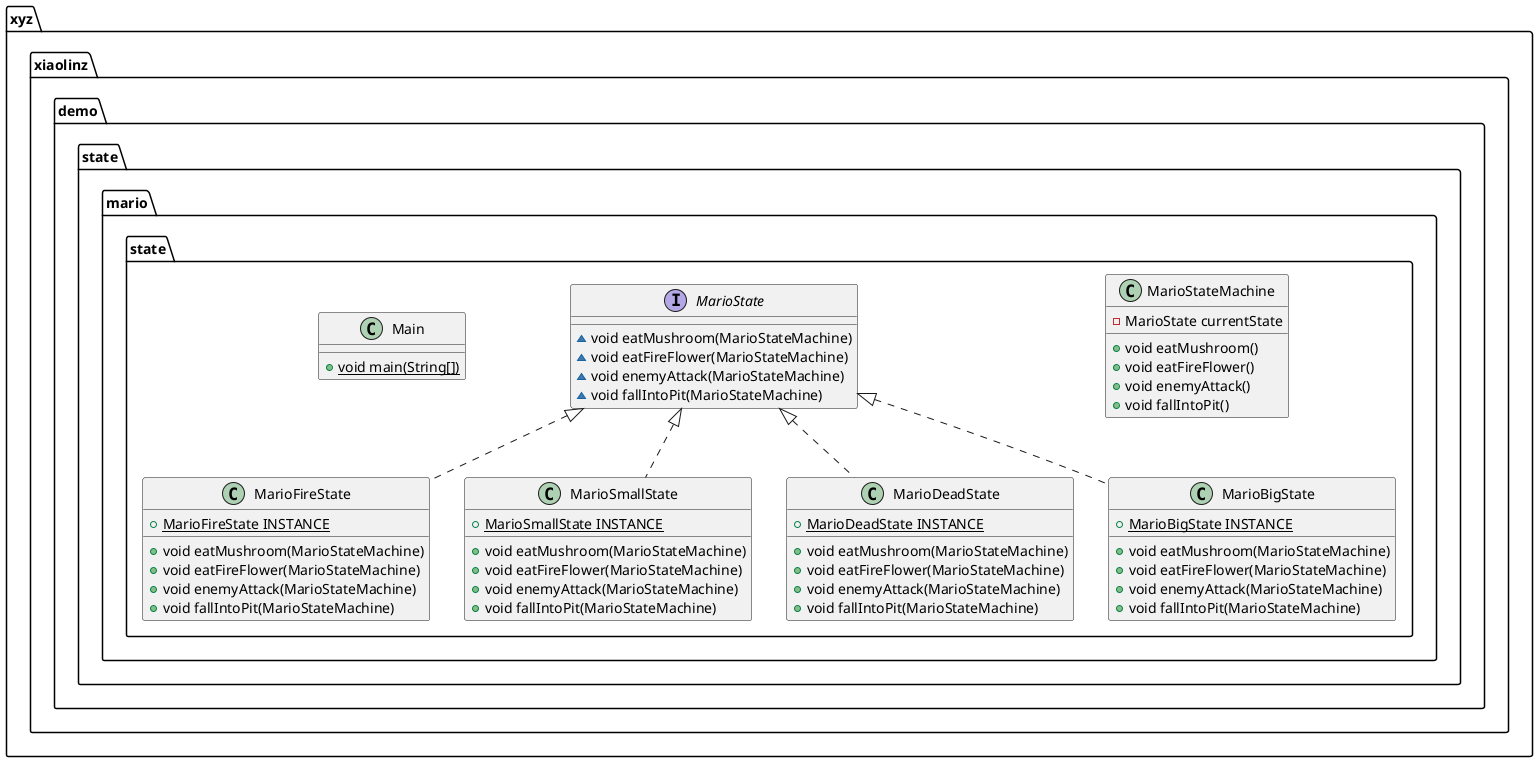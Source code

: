 @startuml
class xyz.xiaolinz.demo.state.mario.state.MarioStateMachine {
- MarioState currentState
+ void eatMushroom()
+ void eatFireFlower()
+ void enemyAttack()
+ void fallIntoPit()
}


class xyz.xiaolinz.demo.state.mario.state.MarioFireState {
+ {static} MarioFireState INSTANCE
+ void eatMushroom(MarioStateMachine)
+ void eatFireFlower(MarioStateMachine)
+ void enemyAttack(MarioStateMachine)
+ void fallIntoPit(MarioStateMachine)
}


interface xyz.xiaolinz.demo.state.mario.state.MarioState {
~ void eatMushroom(MarioStateMachine)
~ void eatFireFlower(MarioStateMachine)
~ void enemyAttack(MarioStateMachine)
~ void fallIntoPit(MarioStateMachine)
}

class xyz.xiaolinz.demo.state.mario.state.MarioSmallState {
+ {static} MarioSmallState INSTANCE
+ void eatMushroom(MarioStateMachine)
+ void eatFireFlower(MarioStateMachine)
+ void enemyAttack(MarioStateMachine)
+ void fallIntoPit(MarioStateMachine)
}


class xyz.xiaolinz.demo.state.mario.state.MarioDeadState {
+ {static} MarioDeadState INSTANCE
+ void eatMushroom(MarioStateMachine)
+ void eatFireFlower(MarioStateMachine)
+ void enemyAttack(MarioStateMachine)
+ void fallIntoPit(MarioStateMachine)
}


class xyz.xiaolinz.demo.state.mario.state.MarioBigState {
+ {static} MarioBigState INSTANCE
+ void eatMushroom(MarioStateMachine)
+ void eatFireFlower(MarioStateMachine)
+ void enemyAttack(MarioStateMachine)
+ void fallIntoPit(MarioStateMachine)
}


class xyz.xiaolinz.demo.state.mario.state.Main {
+ {static} void main(String[])
}



xyz.xiaolinz.demo.state.mario.state.MarioState <|.. xyz.xiaolinz.demo.state.mario.state.MarioFireState
xyz.xiaolinz.demo.state.mario.state.MarioState <|.. xyz.xiaolinz.demo.state.mario.state.MarioSmallState
xyz.xiaolinz.demo.state.mario.state.MarioState <|.. xyz.xiaolinz.demo.state.mario.state.MarioDeadState
xyz.xiaolinz.demo.state.mario.state.MarioState <|.. xyz.xiaolinz.demo.state.mario.state.MarioBigState
@enduml
